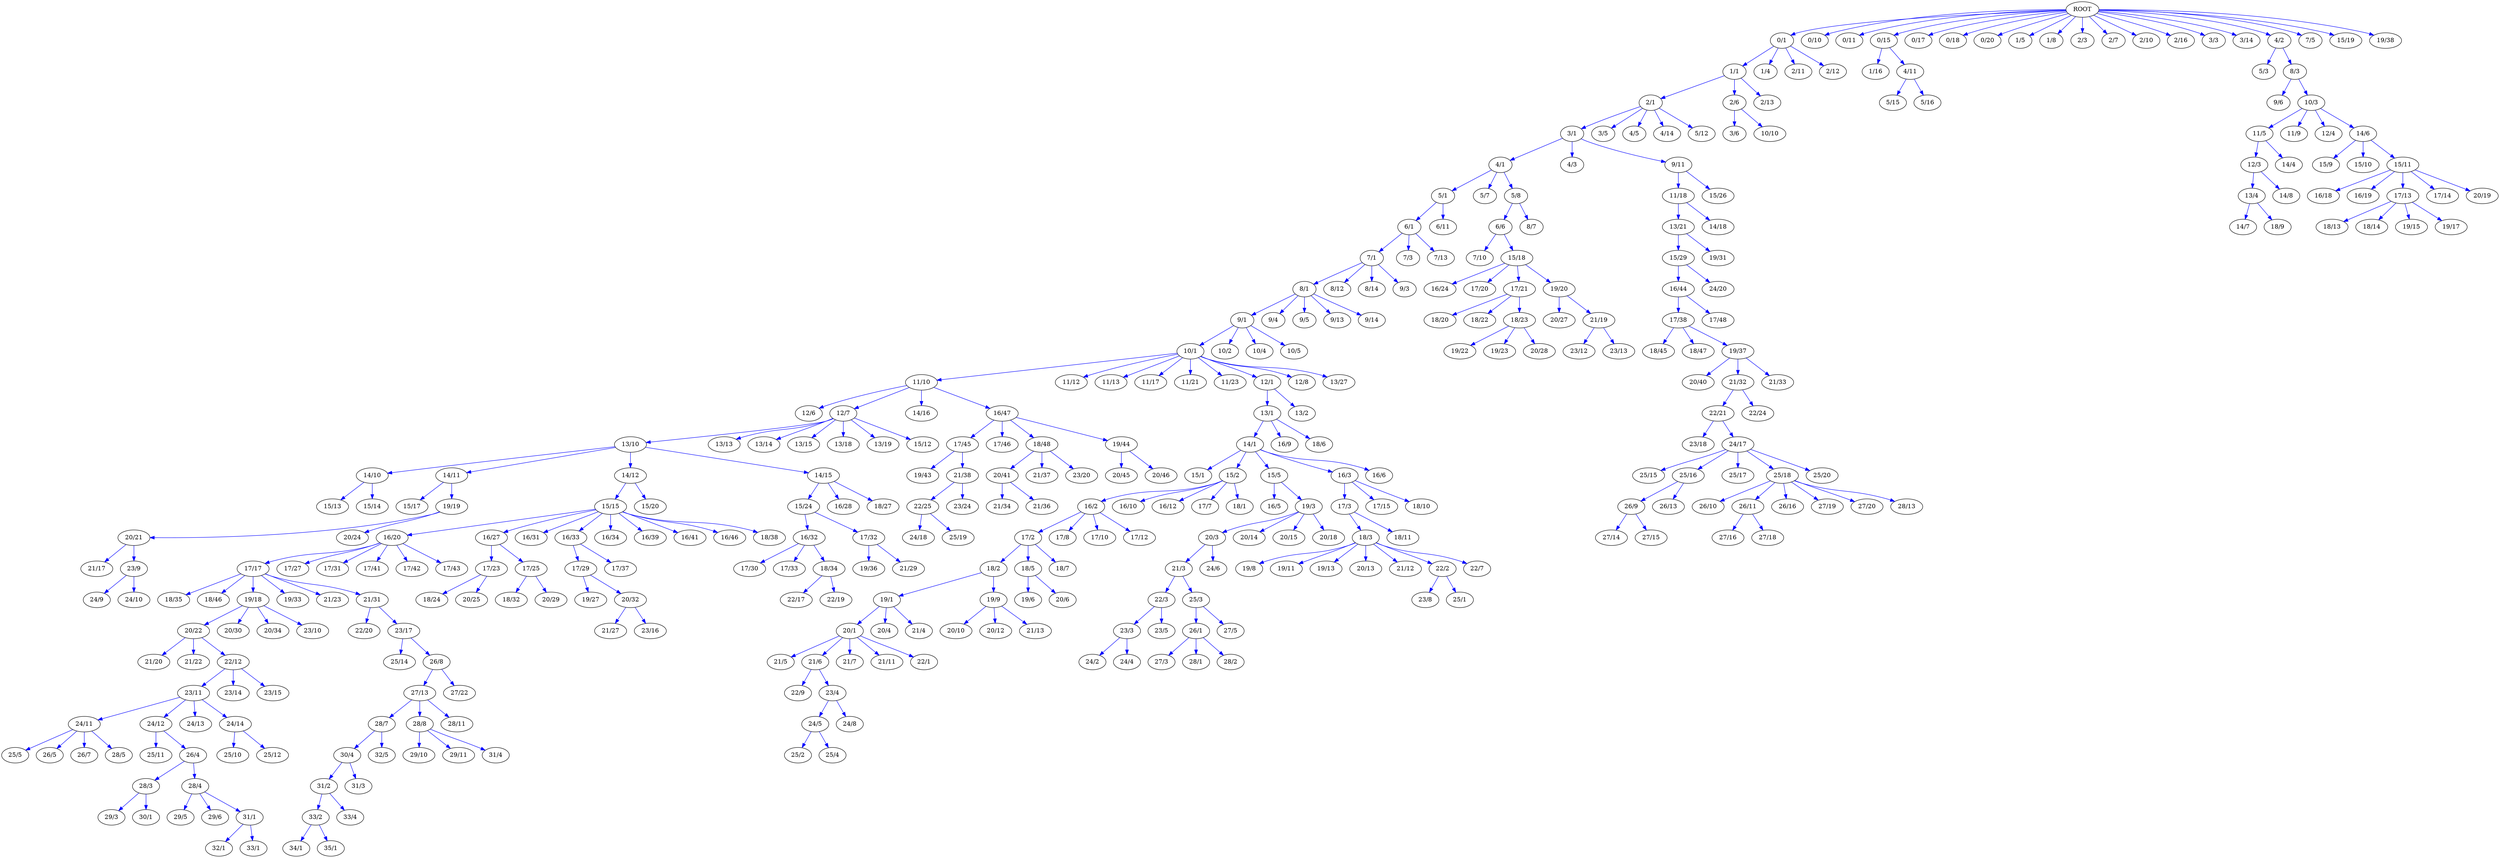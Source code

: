 digraph {
	ROOT
	"0/1"
	"0/10"
	"0/11"
	"0/15"
	"0/17"
	"0/18"
	"0/20"
	"1/1"
	"1/4"
	"1/5"
	"1/8"
	"1/16"
	"2/1"
	"2/3"
	"2/6"
	"2/7"
	"2/10"
	"2/11"
	"2/12"
	"2/13"
	"2/16"
	"3/1"
	"3/3"
	"3/5"
	"3/6"
	"3/14"
	"4/1"
	"4/2"
	"4/3"
	"4/5"
	"4/11"
	"4/14"
	"5/1"
	"5/3"
	"5/7"
	"5/8"
	"5/12"
	"5/15"
	"5/16"
	"6/1"
	"6/6"
	"6/11"
	"7/1"
	"7/3"
	"7/5"
	"7/10"
	"7/13"
	"8/1"
	"8/3"
	"8/7"
	"8/12"
	"8/14"
	"9/1"
	"9/3"
	"9/4"
	"9/5"
	"9/6"
	"9/11"
	"9/13"
	"9/14"
	"10/1"
	"10/2"
	"10/3"
	"10/4"
	"10/5"
	"10/10"
	"11/5"
	"11/9"
	"11/10"
	"11/12"
	"11/13"
	"11/17"
	"11/18"
	"11/21"
	"11/23"
	"12/1"
	"12/3"
	"12/4"
	"12/6"
	"12/7"
	"12/8"
	"13/1"
	"13/2"
	"13/4"
	"13/10"
	"13/13"
	"13/14"
	"13/15"
	"13/18"
	"13/19"
	"13/21"
	"13/27"
	"14/1"
	"14/4"
	"14/6"
	"14/7"
	"14/8"
	"14/10"
	"14/11"
	"14/12"
	"14/15"
	"14/16"
	"14/18"
	"15/1"
	"15/2"
	"15/5"
	"15/9"
	"15/10"
	"15/11"
	"15/12"
	"15/13"
	"15/14"
	"15/15"
	"15/17"
	"15/18"
	"15/19"
	"15/20"
	"15/24"
	"15/26"
	"15/29"
	"16/2"
	"16/3"
	"16/5"
	"16/6"
	"16/9"
	"16/10"
	"16/12"
	"16/18"
	"16/19"
	"16/20"
	"16/24"
	"16/27"
	"16/28"
	"16/31"
	"16/32"
	"16/33"
	"16/34"
	"16/39"
	"16/41"
	"16/44"
	"16/46"
	"16/47"
	"17/2"
	"17/3"
	"17/7"
	"17/8"
	"17/10"
	"17/12"
	"17/13"
	"17/14"
	"17/15"
	"17/17"
	"17/20"
	"17/21"
	"17/23"
	"17/25"
	"17/27"
	"17/29"
	"17/30"
	"17/31"
	"17/32"
	"17/33"
	"17/37"
	"17/38"
	"17/41"
	"17/42"
	"17/43"
	"17/45"
	"17/46"
	"17/48"
	"18/1"
	"18/2"
	"18/3"
	"18/5"
	"18/6"
	"18/7"
	"18/9"
	"18/10"
	"18/11"
	"18/13"
	"18/14"
	"18/20"
	"18/22"
	"18/23"
	"18/24"
	"18/27"
	"18/32"
	"18/34"
	"18/35"
	"18/38"
	"18/45"
	"18/46"
	"18/47"
	"18/48"
	"19/1"
	"19/3"
	"19/6"
	"19/8"
	"19/9"
	"19/11"
	"19/13"
	"19/15"
	"19/17"
	"19/18"
	"19/19"
	"19/20"
	"19/22"
	"19/23"
	"19/27"
	"19/31"
	"19/33"
	"19/36"
	"19/37"
	"19/38"
	"19/43"
	"19/44"
	"20/1"
	"20/3"
	"20/4"
	"20/6"
	"20/10"
	"20/12"
	"20/13"
	"20/14"
	"20/15"
	"20/18"
	"20/19"
	"20/21"
	"20/22"
	"20/24"
	"20/25"
	"20/27"
	"20/28"
	"20/29"
	"20/30"
	"20/32"
	"20/34"
	"20/40"
	"20/41"
	"20/45"
	"20/46"
	"21/3"
	"21/4"
	"21/5"
	"21/6"
	"21/7"
	"21/11"
	"21/12"
	"21/13"
	"21/17"
	"21/19"
	"21/20"
	"21/22"
	"21/23"
	"21/27"
	"21/29"
	"21/31"
	"21/32"
	"21/33"
	"21/34"
	"21/36"
	"21/37"
	"21/38"
	"22/1"
	"22/2"
	"22/3"
	"22/7"
	"22/9"
	"22/12"
	"22/17"
	"22/19"
	"22/20"
	"22/21"
	"22/24"
	"22/25"
	"23/3"
	"23/4"
	"23/5"
	"23/8"
	"23/9"
	"23/10"
	"23/11"
	"23/12"
	"23/13"
	"23/14"
	"23/15"
	"23/16"
	"23/17"
	"23/18"
	"23/20"
	"23/24"
	"24/2"
	"24/4"
	"24/5"
	"24/6"
	"24/8"
	"24/9"
	"24/10"
	"24/11"
	"24/12"
	"24/13"
	"24/14"
	"24/17"
	"24/18"
	"24/20"
	"25/1"
	"25/2"
	"25/3"
	"25/4"
	"25/5"
	"25/10"
	"25/11"
	"25/12"
	"25/14"
	"25/15"
	"25/16"
	"25/17"
	"25/18"
	"25/19"
	"25/20"
	"26/1"
	"26/4"
	"26/5"
	"26/7"
	"26/8"
	"26/9"
	"26/10"
	"26/11"
	"26/13"
	"26/16"
	"27/3"
	"27/5"
	"27/13"
	"27/14"
	"27/15"
	"27/16"
	"27/18"
	"27/19"
	"27/20"
	"27/22"
	"28/1"
	"28/2"
	"28/3"
	"28/4"
	"28/5"
	"28/7"
	"28/8"
	"28/11"
	"28/13"
	"29/3"
	"29/5"
	"29/6"
	"29/10"
	"29/11"
	"30/1"
	"30/4"
	"31/1"
	"31/2"
	"31/3"
	"31/4"
	"32/1"
	"32/5"
	"33/1"
	"33/2"
	"33/4"
	"34/1"
	"35/1"
	ROOT -> "0/1" [color=blue]
	ROOT -> "0/10" [color=blue]
	ROOT -> "0/11" [color=blue]
	ROOT -> "0/15" [color=blue]
	ROOT -> "0/17" [color=blue]
	ROOT -> "0/18" [color=blue]
	ROOT -> "0/20" [color=blue]
	ROOT -> "1/5" [color=blue]
	ROOT -> "1/8" [color=blue]
	ROOT -> "2/3" [color=blue]
	ROOT -> "2/7" [color=blue]
	ROOT -> "2/10" [color=blue]
	ROOT -> "2/16" [color=blue]
	ROOT -> "3/3" [color=blue]
	ROOT -> "3/14" [color=blue]
	ROOT -> "4/2" [color=blue]
	ROOT -> "7/5" [color=blue]
	ROOT -> "15/19" [color=blue]
	ROOT -> "19/38" [color=blue]
	"0/1" -> "1/1" [color=blue]
	"0/1" -> "1/4" [color=blue]
	"0/1" -> "2/11" [color=blue]
	"0/1" -> "2/12" [color=blue]
	"0/15" -> "1/16" [color=blue]
	"0/15" -> "4/11" [color=blue]
	"1/1" -> "2/1" [color=blue]
	"1/1" -> "2/6" [color=blue]
	"1/1" -> "2/13" [color=blue]
	"2/1" -> "3/1" [color=blue]
	"2/1" -> "3/5" [color=blue]
	"2/1" -> "4/5" [color=blue]
	"2/1" -> "4/14" [color=blue]
	"2/1" -> "5/12" [color=blue]
	"2/6" -> "3/6" [color=blue]
	"2/6" -> "10/10" [color=blue]
	"3/1" -> "4/1" [color=blue]
	"3/1" -> "4/3" [color=blue]
	"3/1" -> "9/11" [color=blue]
	"4/1" -> "5/1" [color=blue]
	"4/1" -> "5/7" [color=blue]
	"4/1" -> "5/8" [color=blue]
	"4/2" -> "5/3" [color=blue]
	"4/2" -> "8/3" [color=blue]
	"4/11" -> "5/15" [color=blue]
	"4/11" -> "5/16" [color=blue]
	"5/1" -> "6/1" [color=blue]
	"5/1" -> "6/11" [color=blue]
	"5/8" -> "6/6" [color=blue]
	"5/8" -> "8/7" [color=blue]
	"6/1" -> "7/1" [color=blue]
	"6/1" -> "7/3" [color=blue]
	"6/1" -> "7/13" [color=blue]
	"6/6" -> "7/10" [color=blue]
	"6/6" -> "15/18" [color=blue]
	"7/1" -> "8/1" [color=blue]
	"7/1" -> "8/12" [color=blue]
	"7/1" -> "8/14" [color=blue]
	"7/1" -> "9/3" [color=blue]
	"8/1" -> "9/1" [color=blue]
	"8/1" -> "9/4" [color=blue]
	"8/1" -> "9/5" [color=blue]
	"8/1" -> "9/13" [color=blue]
	"8/1" -> "9/14" [color=blue]
	"8/3" -> "9/6" [color=blue]
	"8/3" -> "10/3" [color=blue]
	"9/1" -> "10/1" [color=blue]
	"9/1" -> "10/2" [color=blue]
	"9/1" -> "10/4" [color=blue]
	"9/1" -> "10/5" [color=blue]
	"9/11" -> "11/18" [color=blue]
	"9/11" -> "15/26" [color=blue]
	"10/1" -> "11/10" [color=blue]
	"10/1" -> "11/12" [color=blue]
	"10/1" -> "11/13" [color=blue]
	"10/1" -> "11/17" [color=blue]
	"10/1" -> "11/21" [color=blue]
	"10/1" -> "11/23" [color=blue]
	"10/1" -> "12/1" [color=blue]
	"10/1" -> "12/8" [color=blue]
	"10/1" -> "13/27" [color=blue]
	"10/3" -> "11/5" [color=blue]
	"10/3" -> "11/9" [color=blue]
	"10/3" -> "12/4" [color=blue]
	"10/3" -> "14/6" [color=blue]
	"11/5" -> "12/3" [color=blue]
	"11/5" -> "14/4" [color=blue]
	"11/10" -> "12/6" [color=blue]
	"11/10" -> "12/7" [color=blue]
	"11/10" -> "14/16" [color=blue]
	"11/10" -> "16/47" [color=blue]
	"11/18" -> "13/21" [color=blue]
	"11/18" -> "14/18" [color=blue]
	"12/1" -> "13/1" [color=blue]
	"12/1" -> "13/2" [color=blue]
	"12/3" -> "13/4" [color=blue]
	"12/3" -> "14/8" [color=blue]
	"12/7" -> "13/10" [color=blue]
	"12/7" -> "13/13" [color=blue]
	"12/7" -> "13/14" [color=blue]
	"12/7" -> "13/15" [color=blue]
	"12/7" -> "13/18" [color=blue]
	"12/7" -> "13/19" [color=blue]
	"12/7" -> "15/12" [color=blue]
	"13/1" -> "14/1" [color=blue]
	"13/1" -> "16/9" [color=blue]
	"13/1" -> "18/6" [color=blue]
	"13/4" -> "14/7" [color=blue]
	"13/4" -> "18/9" [color=blue]
	"13/10" -> "14/10" [color=blue]
	"13/10" -> "14/11" [color=blue]
	"13/10" -> "14/12" [color=blue]
	"13/10" -> "14/15" [color=blue]
	"13/21" -> "15/29" [color=blue]
	"13/21" -> "19/31" [color=blue]
	"14/1" -> "15/1" [color=blue]
	"14/1" -> "15/2" [color=blue]
	"14/1" -> "15/5" [color=blue]
	"14/1" -> "16/3" [color=blue]
	"14/1" -> "16/6" [color=blue]
	"14/6" -> "15/9" [color=blue]
	"14/6" -> "15/10" [color=blue]
	"14/6" -> "15/11" [color=blue]
	"14/10" -> "15/13" [color=blue]
	"14/10" -> "15/14" [color=blue]
	"14/11" -> "15/17" [color=blue]
	"14/11" -> "19/19" [color=blue]
	"14/12" -> "15/15" [color=blue]
	"14/12" -> "15/20" [color=blue]
	"14/15" -> "15/24" [color=blue]
	"14/15" -> "16/28" [color=blue]
	"14/15" -> "18/27" [color=blue]
	"15/2" -> "16/2" [color=blue]
	"15/2" -> "16/10" [color=blue]
	"15/2" -> "16/12" [color=blue]
	"15/2" -> "17/7" [color=blue]
	"15/2" -> "18/1" [color=blue]
	"15/5" -> "16/5" [color=blue]
	"15/5" -> "19/3" [color=blue]
	"15/11" -> "16/18" [color=blue]
	"15/11" -> "16/19" [color=blue]
	"15/11" -> "17/13" [color=blue]
	"15/11" -> "17/14" [color=blue]
	"15/11" -> "20/19" [color=blue]
	"15/15" -> "16/20" [color=blue]
	"15/15" -> "16/27" [color=blue]
	"15/15" -> "16/31" [color=blue]
	"15/15" -> "16/33" [color=blue]
	"15/15" -> "16/34" [color=blue]
	"15/15" -> "16/39" [color=blue]
	"15/15" -> "16/41" [color=blue]
	"15/15" -> "16/46" [color=blue]
	"15/15" -> "18/38" [color=blue]
	"15/18" -> "16/24" [color=blue]
	"15/18" -> "17/20" [color=blue]
	"15/18" -> "17/21" [color=blue]
	"15/18" -> "19/20" [color=blue]
	"15/24" -> "16/32" [color=blue]
	"15/24" -> "17/32" [color=blue]
	"15/29" -> "16/44" [color=blue]
	"15/29" -> "24/20" [color=blue]
	"16/2" -> "17/2" [color=blue]
	"16/2" -> "17/8" [color=blue]
	"16/2" -> "17/10" [color=blue]
	"16/2" -> "17/12" [color=blue]
	"16/3" -> "17/3" [color=blue]
	"16/3" -> "17/15" [color=blue]
	"16/3" -> "18/10" [color=blue]
	"16/20" -> "17/17" [color=blue]
	"16/20" -> "17/27" [color=blue]
	"16/20" -> "17/31" [color=blue]
	"16/20" -> "17/41" [color=blue]
	"16/20" -> "17/42" [color=blue]
	"16/20" -> "17/43" [color=blue]
	"16/27" -> "17/23" [color=blue]
	"16/27" -> "17/25" [color=blue]
	"16/32" -> "17/30" [color=blue]
	"16/32" -> "17/33" [color=blue]
	"16/32" -> "18/34" [color=blue]
	"16/33" -> "17/29" [color=blue]
	"16/33" -> "17/37" [color=blue]
	"16/44" -> "17/38" [color=blue]
	"16/44" -> "17/48" [color=blue]
	"16/47" -> "17/45" [color=blue]
	"16/47" -> "17/46" [color=blue]
	"16/47" -> "18/48" [color=blue]
	"16/47" -> "19/44" [color=blue]
	"17/2" -> "18/2" [color=blue]
	"17/2" -> "18/5" [color=blue]
	"17/2" -> "18/7" [color=blue]
	"17/3" -> "18/3" [color=blue]
	"17/3" -> "18/11" [color=blue]
	"17/13" -> "18/13" [color=blue]
	"17/13" -> "18/14" [color=blue]
	"17/13" -> "19/15" [color=blue]
	"17/13" -> "19/17" [color=blue]
	"17/17" -> "18/35" [color=blue]
	"17/17" -> "18/46" [color=blue]
	"17/17" -> "19/18" [color=blue]
	"17/17" -> "19/33" [color=blue]
	"17/17" -> "21/23" [color=blue]
	"17/17" -> "21/31" [color=blue]
	"17/21" -> "18/20" [color=blue]
	"17/21" -> "18/22" [color=blue]
	"17/21" -> "18/23" [color=blue]
	"17/23" -> "18/24" [color=blue]
	"17/23" -> "20/25" [color=blue]
	"17/25" -> "18/32" [color=blue]
	"17/25" -> "20/29" [color=blue]
	"17/29" -> "19/27" [color=blue]
	"17/29" -> "20/32" [color=blue]
	"17/32" -> "19/36" [color=blue]
	"17/32" -> "21/29" [color=blue]
	"17/38" -> "18/45" [color=blue]
	"17/38" -> "18/47" [color=blue]
	"17/38" -> "19/37" [color=blue]
	"17/45" -> "19/43" [color=blue]
	"17/45" -> "21/38" [color=blue]
	"18/2" -> "19/1" [color=blue]
	"18/2" -> "19/9" [color=blue]
	"18/3" -> "19/8" [color=blue]
	"18/3" -> "19/11" [color=blue]
	"18/3" -> "19/13" [color=blue]
	"18/3" -> "20/13" [color=blue]
	"18/3" -> "21/12" [color=blue]
	"18/3" -> "22/2" [color=blue]
	"18/3" -> "22/7" [color=blue]
	"18/5" -> "19/6" [color=blue]
	"18/5" -> "20/6" [color=blue]
	"18/23" -> "19/22" [color=blue]
	"18/23" -> "19/23" [color=blue]
	"18/23" -> "20/28" [color=blue]
	"18/34" -> "22/17" [color=blue]
	"18/34" -> "22/19" [color=blue]
	"18/48" -> "20/41" [color=blue]
	"18/48" -> "21/37" [color=blue]
	"18/48" -> "23/20" [color=blue]
	"19/1" -> "20/1" [color=blue]
	"19/1" -> "20/4" [color=blue]
	"19/1" -> "21/4" [color=blue]
	"19/3" -> "20/3" [color=blue]
	"19/3" -> "20/14" [color=blue]
	"19/3" -> "20/15" [color=blue]
	"19/3" -> "20/18" [color=blue]
	"19/9" -> "20/10" [color=blue]
	"19/9" -> "20/12" [color=blue]
	"19/9" -> "21/13" [color=blue]
	"19/18" -> "20/22" [color=blue]
	"19/18" -> "20/30" [color=blue]
	"19/18" -> "20/34" [color=blue]
	"19/18" -> "23/10" [color=blue]
	"19/19" -> "20/21" [color=blue]
	"19/19" -> "20/24" [color=blue]
	"19/20" -> "20/27" [color=blue]
	"19/20" -> "21/19" [color=blue]
	"19/37" -> "20/40" [color=blue]
	"19/37" -> "21/32" [color=blue]
	"19/37" -> "21/33" [color=blue]
	"19/44" -> "20/45" [color=blue]
	"19/44" -> "20/46" [color=blue]
	"20/1" -> "21/5" [color=blue]
	"20/1" -> "21/6" [color=blue]
	"20/1" -> "21/7" [color=blue]
	"20/1" -> "21/11" [color=blue]
	"20/1" -> "22/1" [color=blue]
	"20/3" -> "21/3" [color=blue]
	"20/3" -> "24/6" [color=blue]
	"20/21" -> "21/17" [color=blue]
	"20/21" -> "23/9" [color=blue]
	"20/22" -> "21/20" [color=blue]
	"20/22" -> "21/22" [color=blue]
	"20/22" -> "22/12" [color=blue]
	"20/32" -> "21/27" [color=blue]
	"20/32" -> "23/16" [color=blue]
	"20/41" -> "21/34" [color=blue]
	"20/41" -> "21/36" [color=blue]
	"21/3" -> "22/3" [color=blue]
	"21/3" -> "25/3" [color=blue]
	"21/6" -> "22/9" [color=blue]
	"21/6" -> "23/4" [color=blue]
	"21/19" -> "23/12" [color=blue]
	"21/19" -> "23/13" [color=blue]
	"21/31" -> "22/20" [color=blue]
	"21/31" -> "23/17" [color=blue]
	"21/32" -> "22/21" [color=blue]
	"21/32" -> "22/24" [color=blue]
	"21/38" -> "22/25" [color=blue]
	"21/38" -> "23/24" [color=blue]
	"22/2" -> "23/8" [color=blue]
	"22/2" -> "25/1" [color=blue]
	"22/3" -> "23/3" [color=blue]
	"22/3" -> "23/5" [color=blue]
	"22/12" -> "23/11" [color=blue]
	"22/12" -> "23/14" [color=blue]
	"22/12" -> "23/15" [color=blue]
	"22/21" -> "23/18" [color=blue]
	"22/21" -> "24/17" [color=blue]
	"22/25" -> "24/18" [color=blue]
	"22/25" -> "25/19" [color=blue]
	"23/3" -> "24/2" [color=blue]
	"23/3" -> "24/4" [color=blue]
	"23/4" -> "24/5" [color=blue]
	"23/4" -> "24/8" [color=blue]
	"23/9" -> "24/9" [color=blue]
	"23/9" -> "24/10" [color=blue]
	"23/11" -> "24/11" [color=blue]
	"23/11" -> "24/12" [color=blue]
	"23/11" -> "24/13" [color=blue]
	"23/11" -> "24/14" [color=blue]
	"23/17" -> "25/14" [color=blue]
	"23/17" -> "26/8" [color=blue]
	"24/5" -> "25/2" [color=blue]
	"24/5" -> "25/4" [color=blue]
	"24/11" -> "25/5" [color=blue]
	"24/11" -> "26/5" [color=blue]
	"24/11" -> "26/7" [color=blue]
	"24/11" -> "28/5" [color=blue]
	"24/12" -> "25/11" [color=blue]
	"24/12" -> "26/4" [color=blue]
	"24/14" -> "25/10" [color=blue]
	"24/14" -> "25/12" [color=blue]
	"24/17" -> "25/15" [color=blue]
	"24/17" -> "25/16" [color=blue]
	"24/17" -> "25/17" [color=blue]
	"24/17" -> "25/18" [color=blue]
	"24/17" -> "25/20" [color=blue]
	"25/3" -> "26/1" [color=blue]
	"25/3" -> "27/5" [color=blue]
	"25/16" -> "26/9" [color=blue]
	"25/16" -> "26/13" [color=blue]
	"25/18" -> "26/10" [color=blue]
	"25/18" -> "26/11" [color=blue]
	"25/18" -> "26/16" [color=blue]
	"25/18" -> "27/19" [color=blue]
	"25/18" -> "27/20" [color=blue]
	"25/18" -> "28/13" [color=blue]
	"26/1" -> "27/3" [color=blue]
	"26/1" -> "28/1" [color=blue]
	"26/1" -> "28/2" [color=blue]
	"26/4" -> "28/3" [color=blue]
	"26/4" -> "28/4" [color=blue]
	"26/8" -> "27/13" [color=blue]
	"26/8" -> "27/22" [color=blue]
	"26/9" -> "27/14" [color=blue]
	"26/9" -> "27/15" [color=blue]
	"26/11" -> "27/16" [color=blue]
	"26/11" -> "27/18" [color=blue]
	"27/13" -> "28/7" [color=blue]
	"27/13" -> "28/8" [color=blue]
	"27/13" -> "28/11" [color=blue]
	"28/3" -> "29/3" [color=blue]
	"28/3" -> "30/1" [color=blue]
	"28/4" -> "29/5" [color=blue]
	"28/4" -> "29/6" [color=blue]
	"28/4" -> "31/1" [color=blue]
	"28/7" -> "30/4" [color=blue]
	"28/7" -> "32/5" [color=blue]
	"28/8" -> "29/10" [color=blue]
	"28/8" -> "29/11" [color=blue]
	"28/8" -> "31/4" [color=blue]
	"30/4" -> "31/2" [color=blue]
	"30/4" -> "31/3" [color=blue]
	"31/1" -> "32/1" [color=blue]
	"31/1" -> "33/1" [color=blue]
	"31/2" -> "33/2" [color=blue]
	"31/2" -> "33/4" [color=blue]
	"33/2" -> "34/1" [color=blue]
	"33/2" -> "35/1" [color=blue]
}
